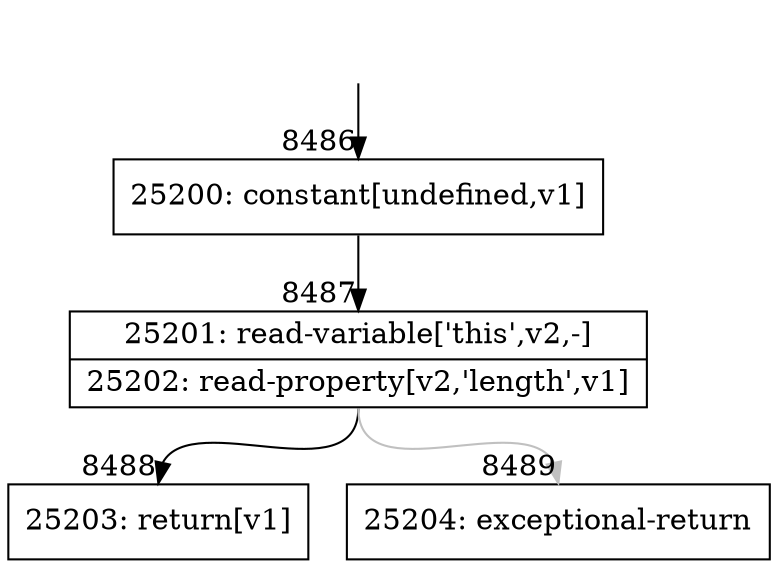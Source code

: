digraph {
rankdir="TD"
BB_entry549[shape=none,label=""];
BB_entry549 -> BB8486 [tailport=s, headport=n, headlabel="    8486"]
BB8486 [shape=record label="{25200: constant[undefined,v1]}" ] 
BB8486 -> BB8487 [tailport=s, headport=n, headlabel="      8487"]
BB8487 [shape=record label="{25201: read-variable['this',v2,-]|25202: read-property[v2,'length',v1]}" ] 
BB8487 -> BB8488 [tailport=s, headport=n, headlabel="      8488"]
BB8487 -> BB8489 [tailport=s, headport=n, color=gray, headlabel="      8489"]
BB8488 [shape=record label="{25203: return[v1]}" ] 
BB8489 [shape=record label="{25204: exceptional-return}" ] 
}
